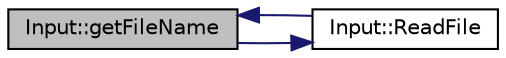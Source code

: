 digraph "Input::getFileName"
{
  edge [fontname="Helvetica",fontsize="10",labelfontname="Helvetica",labelfontsize="10"];
  node [fontname="Helvetica",fontsize="10",shape=record];
  rankdir="LR";
  Node1 [label="Input::getFileName",height=0.2,width=0.4,color="black", fillcolor="grey75", style="filled", fontcolor="black"];
  Node1 -> Node2 [color="midnightblue",fontsize="10",style="solid",fontname="Helvetica"];
  Node2 [label="Input::ReadFile",height=0.2,width=0.4,color="black", fillcolor="white", style="filled",URL="$classInput.html#a9d9395f68b01faa00f962791878723a2"];
  Node2 -> Node1 [color="midnightblue",fontsize="10",style="solid",fontname="Helvetica"];
}
